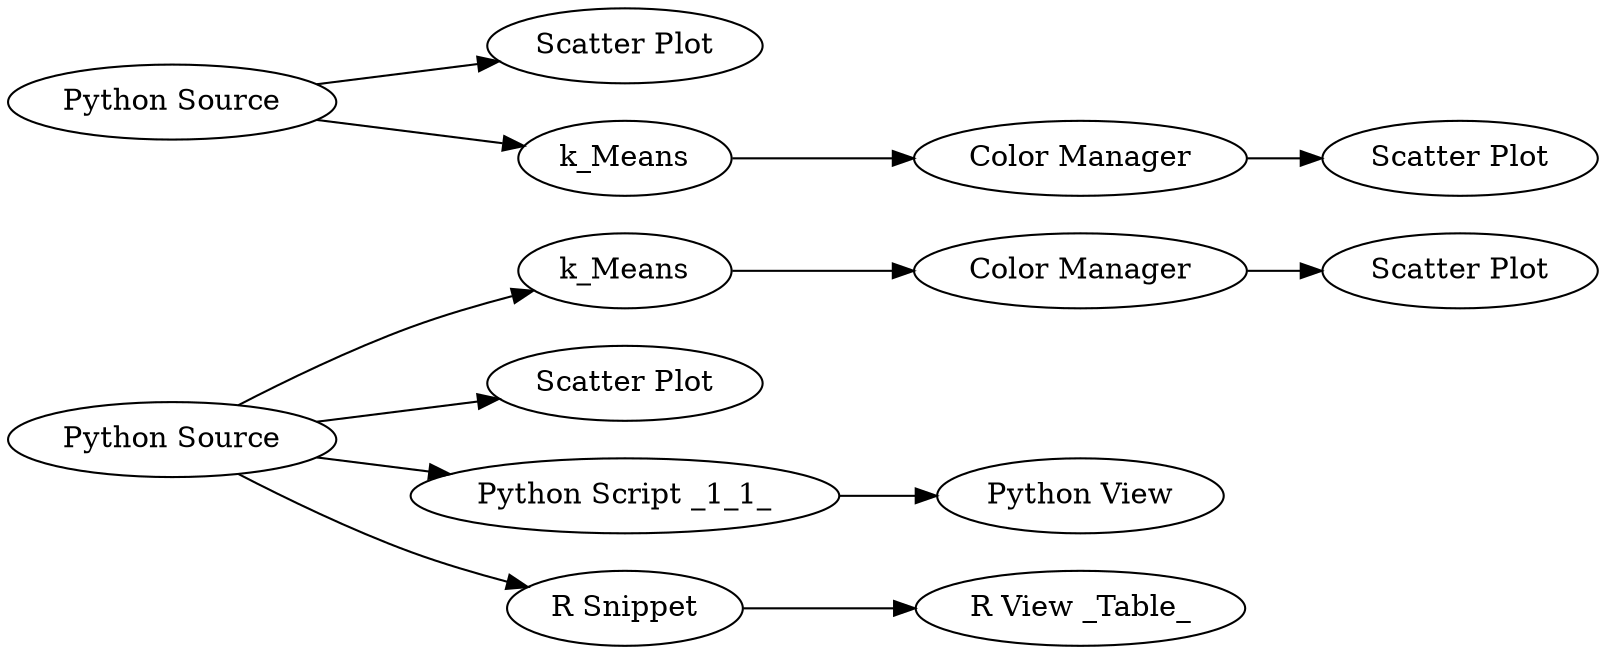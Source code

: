 digraph {
	1 [label="Python Source"]
	2 [label=k_Means]
	3 [label="Scatter Plot"]
	4 [label="Scatter Plot"]
	5 [label="Color Manager"]
	6 [label="Python Script _1_1_"]
	7 [label="Python View"]
	8 [label="R Snippet"]
	9 [label="R View _Table_"]
	19 [label="Color Manager"]
	22 [label="Scatter Plot"]
	23 [label="Python Source"]
	24 [label="Scatter Plot"]
	26 [label=k_Means]
	1 -> 2
	1 -> 4
	1 -> 6
	1 -> 8
	2 -> 5
	5 -> 3
	6 -> 7
	8 -> 9
	19 -> 22
	23 -> 26
	23 -> 24
	26 -> 19
	rankdir=LR
}
